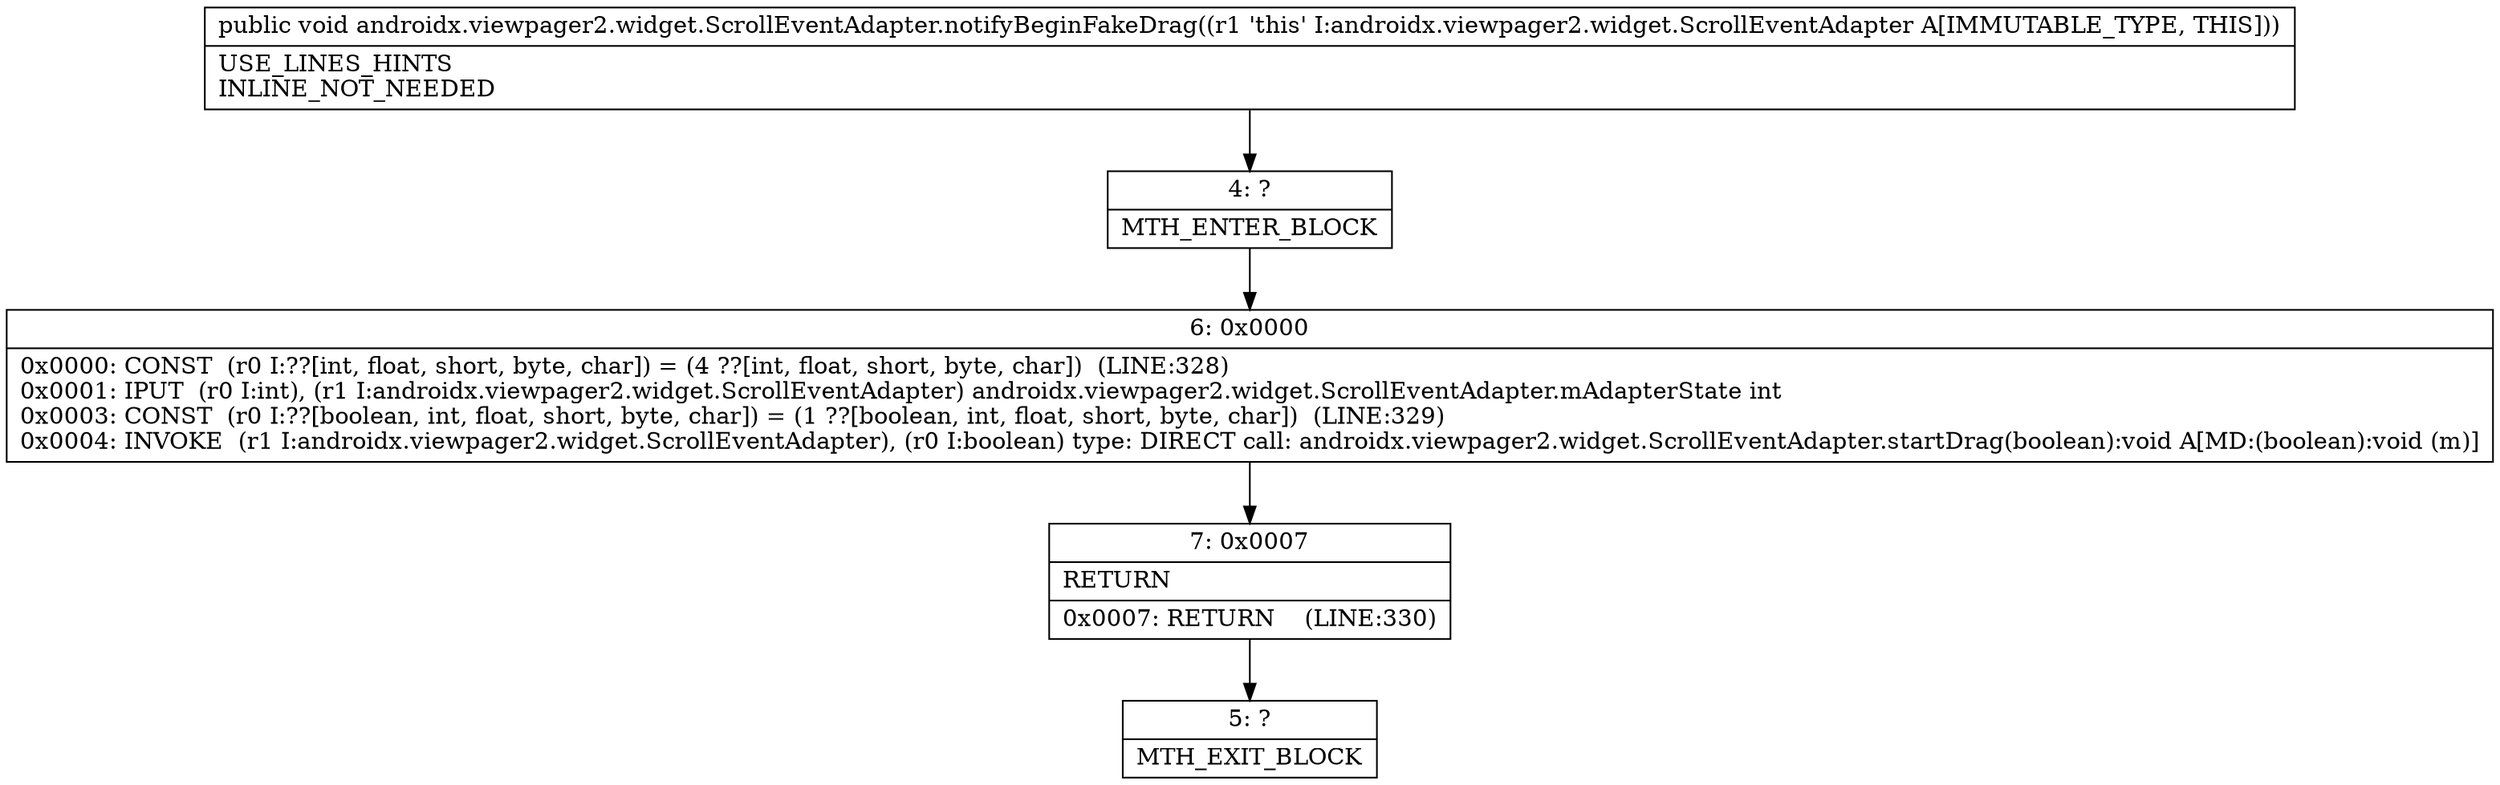 digraph "CFG forandroidx.viewpager2.widget.ScrollEventAdapter.notifyBeginFakeDrag()V" {
Node_4 [shape=record,label="{4\:\ ?|MTH_ENTER_BLOCK\l}"];
Node_6 [shape=record,label="{6\:\ 0x0000|0x0000: CONST  (r0 I:??[int, float, short, byte, char]) = (4 ??[int, float, short, byte, char])  (LINE:328)\l0x0001: IPUT  (r0 I:int), (r1 I:androidx.viewpager2.widget.ScrollEventAdapter) androidx.viewpager2.widget.ScrollEventAdapter.mAdapterState int \l0x0003: CONST  (r0 I:??[boolean, int, float, short, byte, char]) = (1 ??[boolean, int, float, short, byte, char])  (LINE:329)\l0x0004: INVOKE  (r1 I:androidx.viewpager2.widget.ScrollEventAdapter), (r0 I:boolean) type: DIRECT call: androidx.viewpager2.widget.ScrollEventAdapter.startDrag(boolean):void A[MD:(boolean):void (m)]\l}"];
Node_7 [shape=record,label="{7\:\ 0x0007|RETURN\l|0x0007: RETURN    (LINE:330)\l}"];
Node_5 [shape=record,label="{5\:\ ?|MTH_EXIT_BLOCK\l}"];
MethodNode[shape=record,label="{public void androidx.viewpager2.widget.ScrollEventAdapter.notifyBeginFakeDrag((r1 'this' I:androidx.viewpager2.widget.ScrollEventAdapter A[IMMUTABLE_TYPE, THIS]))  | USE_LINES_HINTS\lINLINE_NOT_NEEDED\l}"];
MethodNode -> Node_4;Node_4 -> Node_6;
Node_6 -> Node_7;
Node_7 -> Node_5;
}

